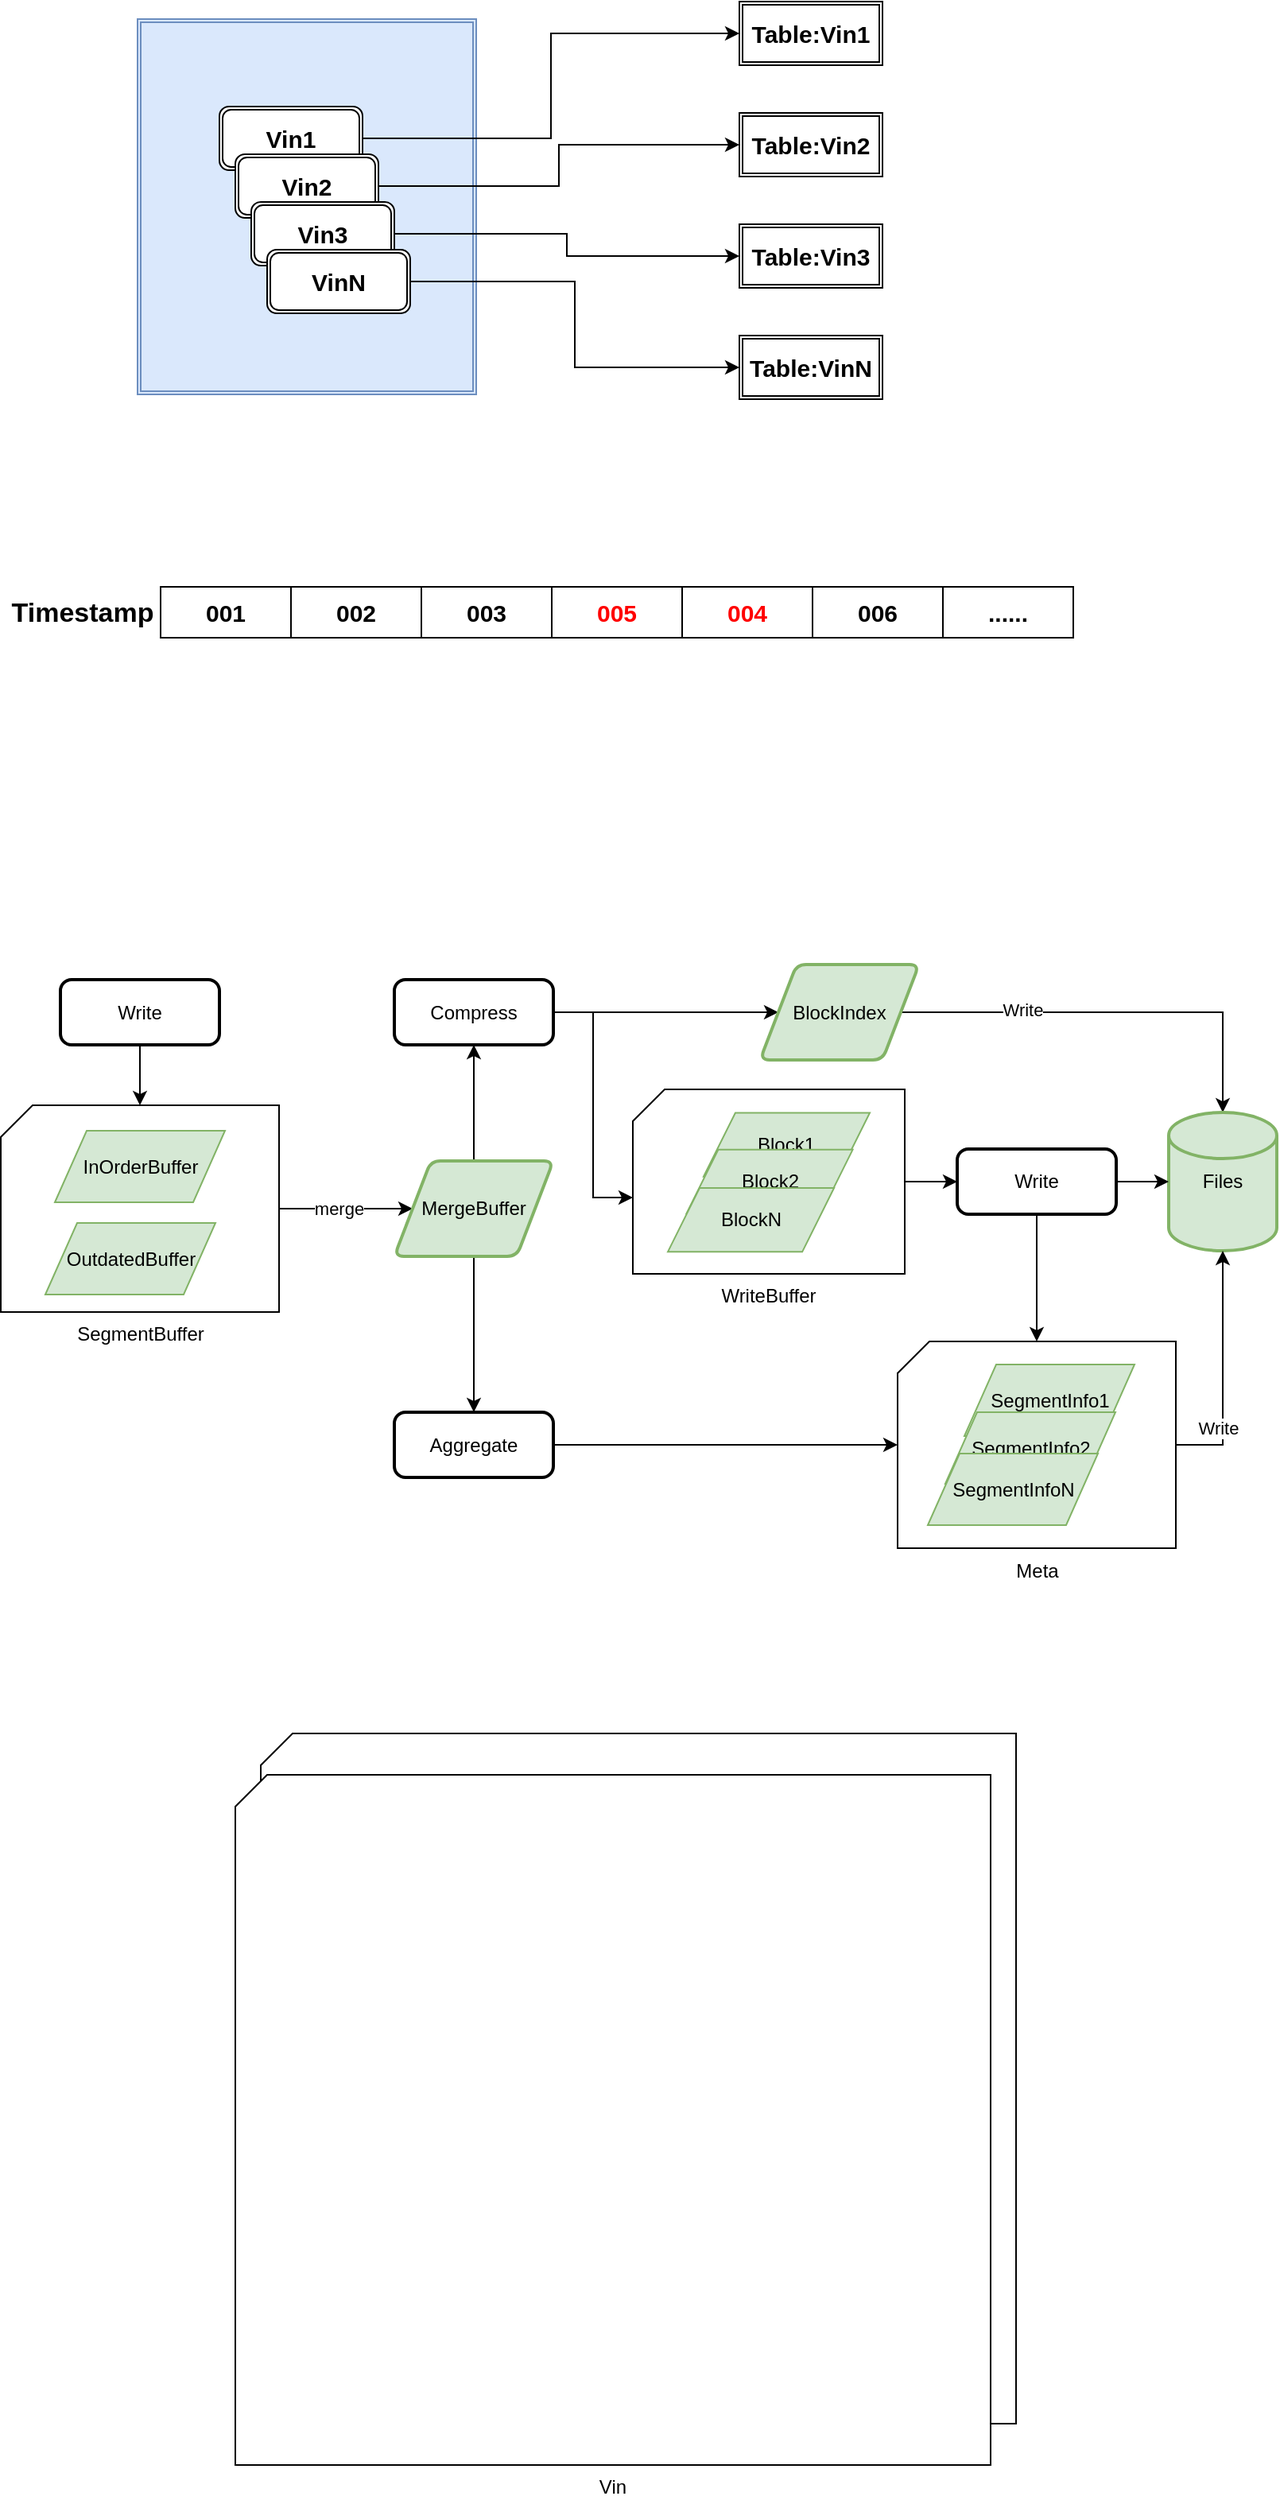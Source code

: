 <mxfile version="21.6.1" type="github">
  <diagram name="第 1 页" id="BCQUyjtqmzLGjh9cX_vp">
    <mxGraphModel dx="934" dy="553" grid="0" gridSize="10" guides="1" tooltips="1" connect="1" arrows="1" fold="1" page="1" pageScale="1" pageWidth="827" pageHeight="1169" math="0" shadow="0">
      <root>
        <mxCell id="0" />
        <mxCell id="1" parent="0" />
        <mxCell id="Sd76gMTyIaL-4WNEAxPR-15" value="" style="shape=ext;double=1;rounded=0;whiteSpace=wrap;html=1;labelBackgroundColor=none;strokeColor=#6c8ebf;strokeWidth=1;fillColor=#dae8fc;shadow=0;" vertex="1" parent="1">
          <mxGeometry x="98.5" y="135" width="213" height="236" as="geometry" />
        </mxCell>
        <mxCell id="Sd76gMTyIaL-4WNEAxPR-7" value="" style="edgeStyle=orthogonalEdgeStyle;rounded=0;orthogonalLoop=1;jettySize=auto;html=1;entryX=0;entryY=0.5;entryDx=0;entryDy=0;labelBackgroundColor=none;fontColor=default;" edge="1" parent="1" source="Sd76gMTyIaL-4WNEAxPR-2" target="Sd76gMTyIaL-4WNEAxPR-8">
          <mxGeometry relative="1" as="geometry">
            <mxPoint x="305" y="210" as="targetPoint" />
          </mxGeometry>
        </mxCell>
        <mxCell id="Sd76gMTyIaL-4WNEAxPR-2" value="&lt;font style=&quot;font-size: 15px;&quot;&gt;&lt;b&gt;Vin1&lt;/b&gt;&lt;/font&gt;" style="shape=ext;double=1;rounded=1;whiteSpace=wrap;html=1;labelBackgroundColor=none;" vertex="1" parent="1">
          <mxGeometry x="150" y="190" width="90" height="40" as="geometry" />
        </mxCell>
        <mxCell id="Sd76gMTyIaL-4WNEAxPR-10" style="edgeStyle=orthogonalEdgeStyle;rounded=0;orthogonalLoop=1;jettySize=auto;html=1;labelBackgroundColor=none;fontColor=default;" edge="1" parent="1" source="Sd76gMTyIaL-4WNEAxPR-3" target="Sd76gMTyIaL-4WNEAxPR-9">
          <mxGeometry relative="1" as="geometry">
            <mxPoint x="320" y="240" as="targetPoint" />
          </mxGeometry>
        </mxCell>
        <mxCell id="Sd76gMTyIaL-4WNEAxPR-3" value="&lt;font style=&quot;font-size: 15px;&quot;&gt;&lt;b&gt;Vin2&lt;/b&gt;&lt;/font&gt;" style="shape=ext;double=1;rounded=1;whiteSpace=wrap;html=1;labelBackgroundColor=none;" vertex="1" parent="1">
          <mxGeometry x="160" y="220" width="90" height="40" as="geometry" />
        </mxCell>
        <mxCell id="Sd76gMTyIaL-4WNEAxPR-12" style="edgeStyle=orthogonalEdgeStyle;rounded=0;orthogonalLoop=1;jettySize=auto;html=1;labelBackgroundColor=none;fontColor=default;" edge="1" parent="1" source="Sd76gMTyIaL-4WNEAxPR-4" target="Sd76gMTyIaL-4WNEAxPR-11">
          <mxGeometry relative="1" as="geometry" />
        </mxCell>
        <mxCell id="Sd76gMTyIaL-4WNEAxPR-4" value="&lt;font style=&quot;font-size: 15px;&quot;&gt;&lt;b&gt;Vin3&lt;/b&gt;&lt;/font&gt;" style="shape=ext;double=1;rounded=1;whiteSpace=wrap;html=1;labelBackgroundColor=none;" vertex="1" parent="1">
          <mxGeometry x="170" y="250" width="90" height="40" as="geometry" />
        </mxCell>
        <mxCell id="Sd76gMTyIaL-4WNEAxPR-14" style="edgeStyle=orthogonalEdgeStyle;rounded=0;orthogonalLoop=1;jettySize=auto;html=1;entryX=0;entryY=0.5;entryDx=0;entryDy=0;labelBackgroundColor=none;fontColor=default;" edge="1" parent="1" source="Sd76gMTyIaL-4WNEAxPR-5" target="Sd76gMTyIaL-4WNEAxPR-13">
          <mxGeometry relative="1" as="geometry" />
        </mxCell>
        <mxCell id="Sd76gMTyIaL-4WNEAxPR-5" value="&lt;font style=&quot;font-size: 15px;&quot;&gt;&lt;b&gt;VinN&lt;/b&gt;&lt;/font&gt;" style="shape=ext;double=1;rounded=1;whiteSpace=wrap;html=1;labelBackgroundColor=none;" vertex="1" parent="1">
          <mxGeometry x="180" y="280" width="90" height="40" as="geometry" />
        </mxCell>
        <mxCell id="Sd76gMTyIaL-4WNEAxPR-8" value="&lt;font style=&quot;font-size: 15px;&quot;&gt;&lt;b&gt;Table:Vin1&lt;/b&gt;&lt;/font&gt;" style="shape=ext;double=1;rounded=0;whiteSpace=wrap;html=1;labelBackgroundColor=none;" vertex="1" parent="1">
          <mxGeometry x="477" y="124" width="90" height="40" as="geometry" />
        </mxCell>
        <mxCell id="Sd76gMTyIaL-4WNEAxPR-9" value="&lt;font style=&quot;font-size: 15px;&quot;&gt;&lt;b style=&quot;border-color: var(--border-color);&quot;&gt;Table:&lt;/b&gt;&lt;b&gt;Vin2&lt;/b&gt;&lt;/font&gt;" style="shape=ext;double=1;rounded=0;whiteSpace=wrap;html=1;labelBackgroundColor=none;" vertex="1" parent="1">
          <mxGeometry x="477" y="194" width="90" height="40" as="geometry" />
        </mxCell>
        <mxCell id="Sd76gMTyIaL-4WNEAxPR-11" value="&lt;font style=&quot;font-size: 15px;&quot;&gt;&lt;b&gt;Table:Vin3&lt;/b&gt;&lt;/font&gt;" style="shape=ext;double=1;rounded=0;whiteSpace=wrap;html=1;labelBackgroundColor=none;" vertex="1" parent="1">
          <mxGeometry x="477" y="264" width="90" height="40" as="geometry" />
        </mxCell>
        <mxCell id="Sd76gMTyIaL-4WNEAxPR-13" value="&lt;font style=&quot;font-size: 15px;&quot;&gt;&lt;b&gt;Table:VinN&lt;/b&gt;&lt;/font&gt;" style="shape=ext;double=1;rounded=0;whiteSpace=wrap;html=1;labelBackgroundColor=none;glass=0;" vertex="1" parent="1">
          <mxGeometry x="477" y="334" width="90" height="40" as="geometry" />
        </mxCell>
        <mxCell id="Sd76gMTyIaL-4WNEAxPR-19" value="&lt;b&gt;&lt;font style=&quot;font-size: 15px;&quot;&gt;001&lt;/font&gt;&lt;/b&gt;" style="rounded=0;whiteSpace=wrap;html=1;" vertex="1" parent="1">
          <mxGeometry x="113" y="492" width="82" height="32" as="geometry" />
        </mxCell>
        <mxCell id="Sd76gMTyIaL-4WNEAxPR-20" value="&lt;b&gt;&lt;font style=&quot;font-size: 17px;&quot;&gt;Timestamp&lt;/font&gt;&lt;/b&gt;" style="text;html=1;strokeColor=none;fillColor=none;align=center;verticalAlign=middle;whiteSpace=wrap;rounded=0;" vertex="1" parent="1">
          <mxGeometry x="34" y="494" width="60" height="30" as="geometry" />
        </mxCell>
        <mxCell id="Sd76gMTyIaL-4WNEAxPR-21" value="&lt;b&gt;&lt;font style=&quot;font-size: 15px;&quot;&gt;002&lt;/font&gt;&lt;/b&gt;" style="rounded=0;whiteSpace=wrap;html=1;" vertex="1" parent="1">
          <mxGeometry x="195" y="492" width="82" height="32" as="geometry" />
        </mxCell>
        <mxCell id="Sd76gMTyIaL-4WNEAxPR-22" value="&lt;b&gt;&lt;font style=&quot;font-size: 15px;&quot;&gt;003&lt;/font&gt;&lt;/b&gt;" style="rounded=0;whiteSpace=wrap;html=1;" vertex="1" parent="1">
          <mxGeometry x="277" y="492" width="82" height="32" as="geometry" />
        </mxCell>
        <mxCell id="Sd76gMTyIaL-4WNEAxPR-25" value="&lt;b&gt;&lt;font color=&quot;#ff0000&quot; style=&quot;font-size: 15px;&quot;&gt;005&lt;/font&gt;&lt;/b&gt;" style="rounded=0;whiteSpace=wrap;html=1;" vertex="1" parent="1">
          <mxGeometry x="359" y="492" width="82" height="32" as="geometry" />
        </mxCell>
        <mxCell id="Sd76gMTyIaL-4WNEAxPR-26" value="&lt;b&gt;&lt;font color=&quot;#ff0000&quot; style=&quot;font-size: 15px;&quot;&gt;004&lt;/font&gt;&lt;/b&gt;" style="rounded=0;whiteSpace=wrap;html=1;" vertex="1" parent="1">
          <mxGeometry x="441" y="492" width="82" height="32" as="geometry" />
        </mxCell>
        <mxCell id="Sd76gMTyIaL-4WNEAxPR-27" value="&lt;b&gt;&lt;font style=&quot;font-size: 15px;&quot;&gt;006&lt;/font&gt;&lt;/b&gt;" style="rounded=0;whiteSpace=wrap;html=1;" vertex="1" parent="1">
          <mxGeometry x="523" y="492" width="82" height="32" as="geometry" />
        </mxCell>
        <mxCell id="Sd76gMTyIaL-4WNEAxPR-28" value="&lt;b&gt;&lt;font style=&quot;font-size: 15px;&quot;&gt;......&lt;/font&gt;&lt;/b&gt;" style="rounded=0;whiteSpace=wrap;html=1;" vertex="1" parent="1">
          <mxGeometry x="605" y="492" width="82" height="32" as="geometry" />
        </mxCell>
        <mxCell id="Sd76gMTyIaL-4WNEAxPR-99" style="edgeStyle=orthogonalEdgeStyle;rounded=0;orthogonalLoop=1;jettySize=auto;html=1;exitX=0.5;exitY=1;exitDx=0;exitDy=0;entryX=0.5;entryY=0;entryDx=0;entryDy=0;entryPerimeter=0;" edge="1" parent="1" source="Sd76gMTyIaL-4WNEAxPR-35" target="Sd76gMTyIaL-4WNEAxPR-38">
          <mxGeometry relative="1" as="geometry" />
        </mxCell>
        <mxCell id="Sd76gMTyIaL-4WNEAxPR-35" value="Write" style="rounded=1;whiteSpace=wrap;html=1;absoluteArcSize=1;arcSize=14;strokeWidth=2;" vertex="1" parent="1">
          <mxGeometry x="50" y="739" width="100" height="41" as="geometry" />
        </mxCell>
        <mxCell id="Sd76gMTyIaL-4WNEAxPR-43" value="" style="group;labelBorderColor=none;labelBackgroundColor=none;fillColor=none;strokeColor=none;" vertex="1" connectable="0" parent="1">
          <mxGeometry x="12.5" y="818" width="175" height="130" as="geometry" />
        </mxCell>
        <mxCell id="Sd76gMTyIaL-4WNEAxPR-38" value="SegmentBuffer" style="verticalLabelPosition=bottom;verticalAlign=top;html=1;shape=card;whiteSpace=wrap;size=20;arcSize=12;" vertex="1" parent="Sd76gMTyIaL-4WNEAxPR-43">
          <mxGeometry width="175" height="130" as="geometry" />
        </mxCell>
        <mxCell id="Sd76gMTyIaL-4WNEAxPR-30" value="InOrderBuffer" style="shape=parallelogram;perimeter=parallelogramPerimeter;whiteSpace=wrap;html=1;fixedSize=1;fillColor=#d5e8d4;strokeColor=#82b366;" vertex="1" parent="Sd76gMTyIaL-4WNEAxPR-43">
          <mxGeometry x="34" y="16" width="107" height="45" as="geometry" />
        </mxCell>
        <mxCell id="Sd76gMTyIaL-4WNEAxPR-39" value="OutdatedBuffer" style="shape=parallelogram;perimeter=parallelogramPerimeter;whiteSpace=wrap;html=1;fixedSize=1;fillColor=#d5e8d4;strokeColor=#82b366;" vertex="1" parent="Sd76gMTyIaL-4WNEAxPR-43">
          <mxGeometry x="28" y="74" width="107" height="45" as="geometry" />
        </mxCell>
        <mxCell id="Sd76gMTyIaL-4WNEAxPR-48" value="" style="edgeStyle=orthogonalEdgeStyle;rounded=0;orthogonalLoop=1;jettySize=auto;html=1;" edge="1" parent="1" source="Sd76gMTyIaL-4WNEAxPR-38" target="Sd76gMTyIaL-4WNEAxPR-49">
          <mxGeometry relative="1" as="geometry">
            <mxPoint x="499.5" y="715" as="targetPoint" />
          </mxGeometry>
        </mxCell>
        <mxCell id="Sd76gMTyIaL-4WNEAxPR-54" value="merge" style="edgeLabel;html=1;align=center;verticalAlign=middle;resizable=0;points=[];" vertex="1" connectable="0" parent="Sd76gMTyIaL-4WNEAxPR-48">
          <mxGeometry x="-0.139" y="1" relative="1" as="geometry">
            <mxPoint x="1" y="1" as="offset" />
          </mxGeometry>
        </mxCell>
        <mxCell id="Sd76gMTyIaL-4WNEAxPR-57" value="" style="edgeStyle=orthogonalEdgeStyle;rounded=0;orthogonalLoop=1;jettySize=auto;html=1;" edge="1" parent="1" source="Sd76gMTyIaL-4WNEAxPR-49" target="Sd76gMTyIaL-4WNEAxPR-56">
          <mxGeometry relative="1" as="geometry" />
        </mxCell>
        <mxCell id="Sd76gMTyIaL-4WNEAxPR-59" value="" style="edgeStyle=orthogonalEdgeStyle;rounded=0;orthogonalLoop=1;jettySize=auto;html=1;entryX=0.5;entryY=0;entryDx=0;entryDy=0;" edge="1" parent="1" source="Sd76gMTyIaL-4WNEAxPR-49" target="Sd76gMTyIaL-4WNEAxPR-60">
          <mxGeometry relative="1" as="geometry">
            <mxPoint x="479" y="787" as="targetPoint" />
          </mxGeometry>
        </mxCell>
        <mxCell id="Sd76gMTyIaL-4WNEAxPR-49" value="MergeBuffer" style="shape=parallelogram;html=1;strokeWidth=2;perimeter=parallelogramPerimeter;whiteSpace=wrap;rounded=1;arcSize=12;size=0.23;fillColor=#d5e8d4;strokeColor=#82b366;" vertex="1" parent="1">
          <mxGeometry x="260" y="853" width="100" height="60" as="geometry" />
        </mxCell>
        <mxCell id="Sd76gMTyIaL-4WNEAxPR-76" style="edgeStyle=orthogonalEdgeStyle;rounded=0;orthogonalLoop=1;jettySize=auto;html=1;" edge="1" parent="1" source="Sd76gMTyIaL-4WNEAxPR-56" target="Sd76gMTyIaL-4WNEAxPR-75">
          <mxGeometry relative="1" as="geometry" />
        </mxCell>
        <mxCell id="Sd76gMTyIaL-4WNEAxPR-101" style="edgeStyle=orthogonalEdgeStyle;rounded=0;orthogonalLoop=1;jettySize=auto;html=1;exitX=1;exitY=0.5;exitDx=0;exitDy=0;entryX=0;entryY=0;entryDx=0;entryDy=68;entryPerimeter=0;" edge="1" parent="1" source="Sd76gMTyIaL-4WNEAxPR-56" target="Sd76gMTyIaL-4WNEAxPR-62">
          <mxGeometry relative="1" as="geometry" />
        </mxCell>
        <mxCell id="Sd76gMTyIaL-4WNEAxPR-56" value="Compress" style="rounded=1;whiteSpace=wrap;html=1;absoluteArcSize=1;arcSize=14;strokeWidth=2;" vertex="1" parent="1">
          <mxGeometry x="260" y="739" width="100" height="41" as="geometry" />
        </mxCell>
        <mxCell id="Sd76gMTyIaL-4WNEAxPR-96" style="edgeStyle=orthogonalEdgeStyle;rounded=0;orthogonalLoop=1;jettySize=auto;html=1;" edge="1" parent="1" source="Sd76gMTyIaL-4WNEAxPR-60" target="Sd76gMTyIaL-4WNEAxPR-87">
          <mxGeometry relative="1" as="geometry" />
        </mxCell>
        <mxCell id="Sd76gMTyIaL-4WNEAxPR-60" value="Aggregate" style="rounded=1;whiteSpace=wrap;html=1;absoluteArcSize=1;arcSize=14;strokeWidth=2;" vertex="1" parent="1">
          <mxGeometry x="260" y="1011" width="100" height="41" as="geometry" />
        </mxCell>
        <mxCell id="Sd76gMTyIaL-4WNEAxPR-61" value="" style="group;fillColor=none;strokeColor=none;" vertex="1" connectable="0" parent="1">
          <mxGeometry x="410" y="806.67" width="171" height="116" as="geometry" />
        </mxCell>
        <mxCell id="Sd76gMTyIaL-4WNEAxPR-62" value="WriteBuffer" style="verticalLabelPosition=bottom;verticalAlign=top;html=1;shape=card;whiteSpace=wrap;size=20;arcSize=12;" vertex="1" parent="Sd76gMTyIaL-4WNEAxPR-61">
          <mxGeometry y="1.34" width="171" height="116" as="geometry" />
        </mxCell>
        <mxCell id="Sd76gMTyIaL-4WNEAxPR-63" value="Block1" style="shape=parallelogram;perimeter=parallelogramPerimeter;whiteSpace=wrap;html=1;fixedSize=1;fillColor=#d5e8d4;strokeColor=#82b366;" vertex="1" parent="Sd76gMTyIaL-4WNEAxPR-61">
          <mxGeometry x="44.46" y="16.062" width="104.554" height="40.154" as="geometry" />
        </mxCell>
        <mxCell id="Sd76gMTyIaL-4WNEAxPR-64" value="Block2" style="shape=parallelogram;perimeter=parallelogramPerimeter;whiteSpace=wrap;html=1;fixedSize=1;fillColor=#d5e8d4;strokeColor=#82b366;" vertex="1" parent="Sd76gMTyIaL-4WNEAxPR-61">
          <mxGeometry x="33.711" y="39.262" width="104.554" height="40.154" as="geometry" />
        </mxCell>
        <mxCell id="Sd76gMTyIaL-4WNEAxPR-69" value="BlockN" style="shape=parallelogram;perimeter=parallelogramPerimeter;whiteSpace=wrap;html=1;fixedSize=1;fillColor=#d5e8d4;strokeColor=#82b366;" vertex="1" parent="Sd76gMTyIaL-4WNEAxPR-61">
          <mxGeometry x="21.986" y="63.354" width="104.554" height="40.154" as="geometry" />
        </mxCell>
        <mxCell id="Sd76gMTyIaL-4WNEAxPR-102" style="edgeStyle=orthogonalEdgeStyle;rounded=0;orthogonalLoop=1;jettySize=auto;html=1;exitX=1;exitY=0.5;exitDx=0;exitDy=0;entryX=0.5;entryY=0;entryDx=0;entryDy=0;entryPerimeter=0;" edge="1" parent="1" source="Sd76gMTyIaL-4WNEAxPR-75" target="Sd76gMTyIaL-4WNEAxPR-84">
          <mxGeometry relative="1" as="geometry" />
        </mxCell>
        <mxCell id="Sd76gMTyIaL-4WNEAxPR-105" value="Write" style="edgeLabel;html=1;align=center;verticalAlign=middle;resizable=0;points=[];" vertex="1" connectable="0" parent="Sd76gMTyIaL-4WNEAxPR-102">
          <mxGeometry x="-0.426" y="2" relative="1" as="geometry">
            <mxPoint as="offset" />
          </mxGeometry>
        </mxCell>
        <mxCell id="Sd76gMTyIaL-4WNEAxPR-75" value="BlockIndex" style="shape=parallelogram;html=1;strokeWidth=2;perimeter=parallelogramPerimeter;whiteSpace=wrap;rounded=1;arcSize=12;size=0.23;fillColor=#d5e8d4;strokeColor=#82b366;" vertex="1" parent="1">
          <mxGeometry x="490" y="729.5" width="100" height="60" as="geometry" />
        </mxCell>
        <mxCell id="Sd76gMTyIaL-4WNEAxPR-84" value="Files" style="strokeWidth=2;html=1;shape=mxgraph.flowchart.database;whiteSpace=wrap;fillColor=#d5e8d4;strokeColor=#82b366;" vertex="1" parent="1">
          <mxGeometry x="747" y="822.51" width="68" height="87" as="geometry" />
        </mxCell>
        <mxCell id="Sd76gMTyIaL-4WNEAxPR-86" value="" style="group;fillColor=none;strokeColor=none;" vertex="1" connectable="0" parent="1">
          <mxGeometry x="576.5" y="966.5" width="175" height="130" as="geometry" />
        </mxCell>
        <mxCell id="Sd76gMTyIaL-4WNEAxPR-87" value="Meta" style="verticalLabelPosition=bottom;verticalAlign=top;html=1;shape=card;whiteSpace=wrap;size=20;arcSize=12;" vertex="1" parent="Sd76gMTyIaL-4WNEAxPR-86">
          <mxGeometry width="175" height="130" as="geometry" />
        </mxCell>
        <mxCell id="Sd76gMTyIaL-4WNEAxPR-88" value="SegmentInfo1" style="shape=parallelogram;perimeter=parallelogramPerimeter;whiteSpace=wrap;html=1;fixedSize=1;fillColor=#d5e8d4;strokeColor=#82b366;" vertex="1" parent="Sd76gMTyIaL-4WNEAxPR-86">
          <mxGeometry x="42" y="14.5" width="107" height="45" as="geometry" />
        </mxCell>
        <mxCell id="Sd76gMTyIaL-4WNEAxPR-94" value="SegmentInfo2" style="shape=parallelogram;perimeter=parallelogramPerimeter;whiteSpace=wrap;html=1;fixedSize=1;fillColor=#d5e8d4;strokeColor=#82b366;" vertex="1" parent="Sd76gMTyIaL-4WNEAxPR-86">
          <mxGeometry x="30" y="44.5" width="107" height="45" as="geometry" />
        </mxCell>
        <mxCell id="Sd76gMTyIaL-4WNEAxPR-95" value="SegmentInfoN" style="shape=parallelogram;perimeter=parallelogramPerimeter;whiteSpace=wrap;html=1;fixedSize=1;fillColor=#d5e8d4;strokeColor=#82b366;" vertex="1" parent="Sd76gMTyIaL-4WNEAxPR-86">
          <mxGeometry x="19" y="70.5" width="107" height="45" as="geometry" />
        </mxCell>
        <mxCell id="Sd76gMTyIaL-4WNEAxPR-103" style="edgeStyle=orthogonalEdgeStyle;rounded=0;orthogonalLoop=1;jettySize=auto;html=1;" edge="1" parent="1" source="Sd76gMTyIaL-4WNEAxPR-87" target="Sd76gMTyIaL-4WNEAxPR-84">
          <mxGeometry relative="1" as="geometry">
            <Array as="points">
              <mxPoint x="781" y="1031" />
            </Array>
          </mxGeometry>
        </mxCell>
        <mxCell id="Sd76gMTyIaL-4WNEAxPR-104" value="Write" style="edgeLabel;html=1;align=center;verticalAlign=middle;resizable=0;points=[];" vertex="1" connectable="0" parent="Sd76gMTyIaL-4WNEAxPR-103">
          <mxGeometry x="-0.465" y="3" relative="1" as="geometry">
            <mxPoint as="offset" />
          </mxGeometry>
        </mxCell>
        <mxCell id="Sd76gMTyIaL-4WNEAxPR-107" style="edgeStyle=orthogonalEdgeStyle;rounded=0;orthogonalLoop=1;jettySize=auto;html=1;" edge="1" parent="1" source="Sd76gMTyIaL-4WNEAxPR-106" target="Sd76gMTyIaL-4WNEAxPR-84">
          <mxGeometry relative="1" as="geometry" />
        </mxCell>
        <mxCell id="Sd76gMTyIaL-4WNEAxPR-117" style="edgeStyle=orthogonalEdgeStyle;rounded=0;orthogonalLoop=1;jettySize=auto;html=1;exitX=0.5;exitY=1;exitDx=0;exitDy=0;" edge="1" parent="1" source="Sd76gMTyIaL-4WNEAxPR-106" target="Sd76gMTyIaL-4WNEAxPR-87">
          <mxGeometry relative="1" as="geometry" />
        </mxCell>
        <mxCell id="Sd76gMTyIaL-4WNEAxPR-106" value="Write" style="rounded=1;whiteSpace=wrap;html=1;absoluteArcSize=1;arcSize=14;strokeWidth=2;" vertex="1" parent="1">
          <mxGeometry x="614" y="845.51" width="100" height="41" as="geometry" />
        </mxCell>
        <mxCell id="Sd76gMTyIaL-4WNEAxPR-109" style="edgeStyle=orthogonalEdgeStyle;rounded=0;orthogonalLoop=1;jettySize=auto;html=1;entryX=0;entryY=0.5;entryDx=0;entryDy=0;" edge="1" parent="1" source="Sd76gMTyIaL-4WNEAxPR-62" target="Sd76gMTyIaL-4WNEAxPR-106">
          <mxGeometry relative="1" as="geometry" />
        </mxCell>
        <mxCell id="Sd76gMTyIaL-4WNEAxPR-123" value="Vin" style="verticalLabelPosition=bottom;verticalAlign=top;html=1;shape=card;whiteSpace=wrap;size=20;arcSize=12;" vertex="1" parent="1">
          <mxGeometry x="176" y="1213" width="475" height="434" as="geometry" />
        </mxCell>
        <mxCell id="Sd76gMTyIaL-4WNEAxPR-124" value="Vin" style="verticalLabelPosition=bottom;verticalAlign=top;html=1;shape=card;whiteSpace=wrap;size=20;arcSize=12;" vertex="1" parent="1">
          <mxGeometry x="160" y="1239" width="475" height="434" as="geometry" />
        </mxCell>
      </root>
    </mxGraphModel>
  </diagram>
</mxfile>
